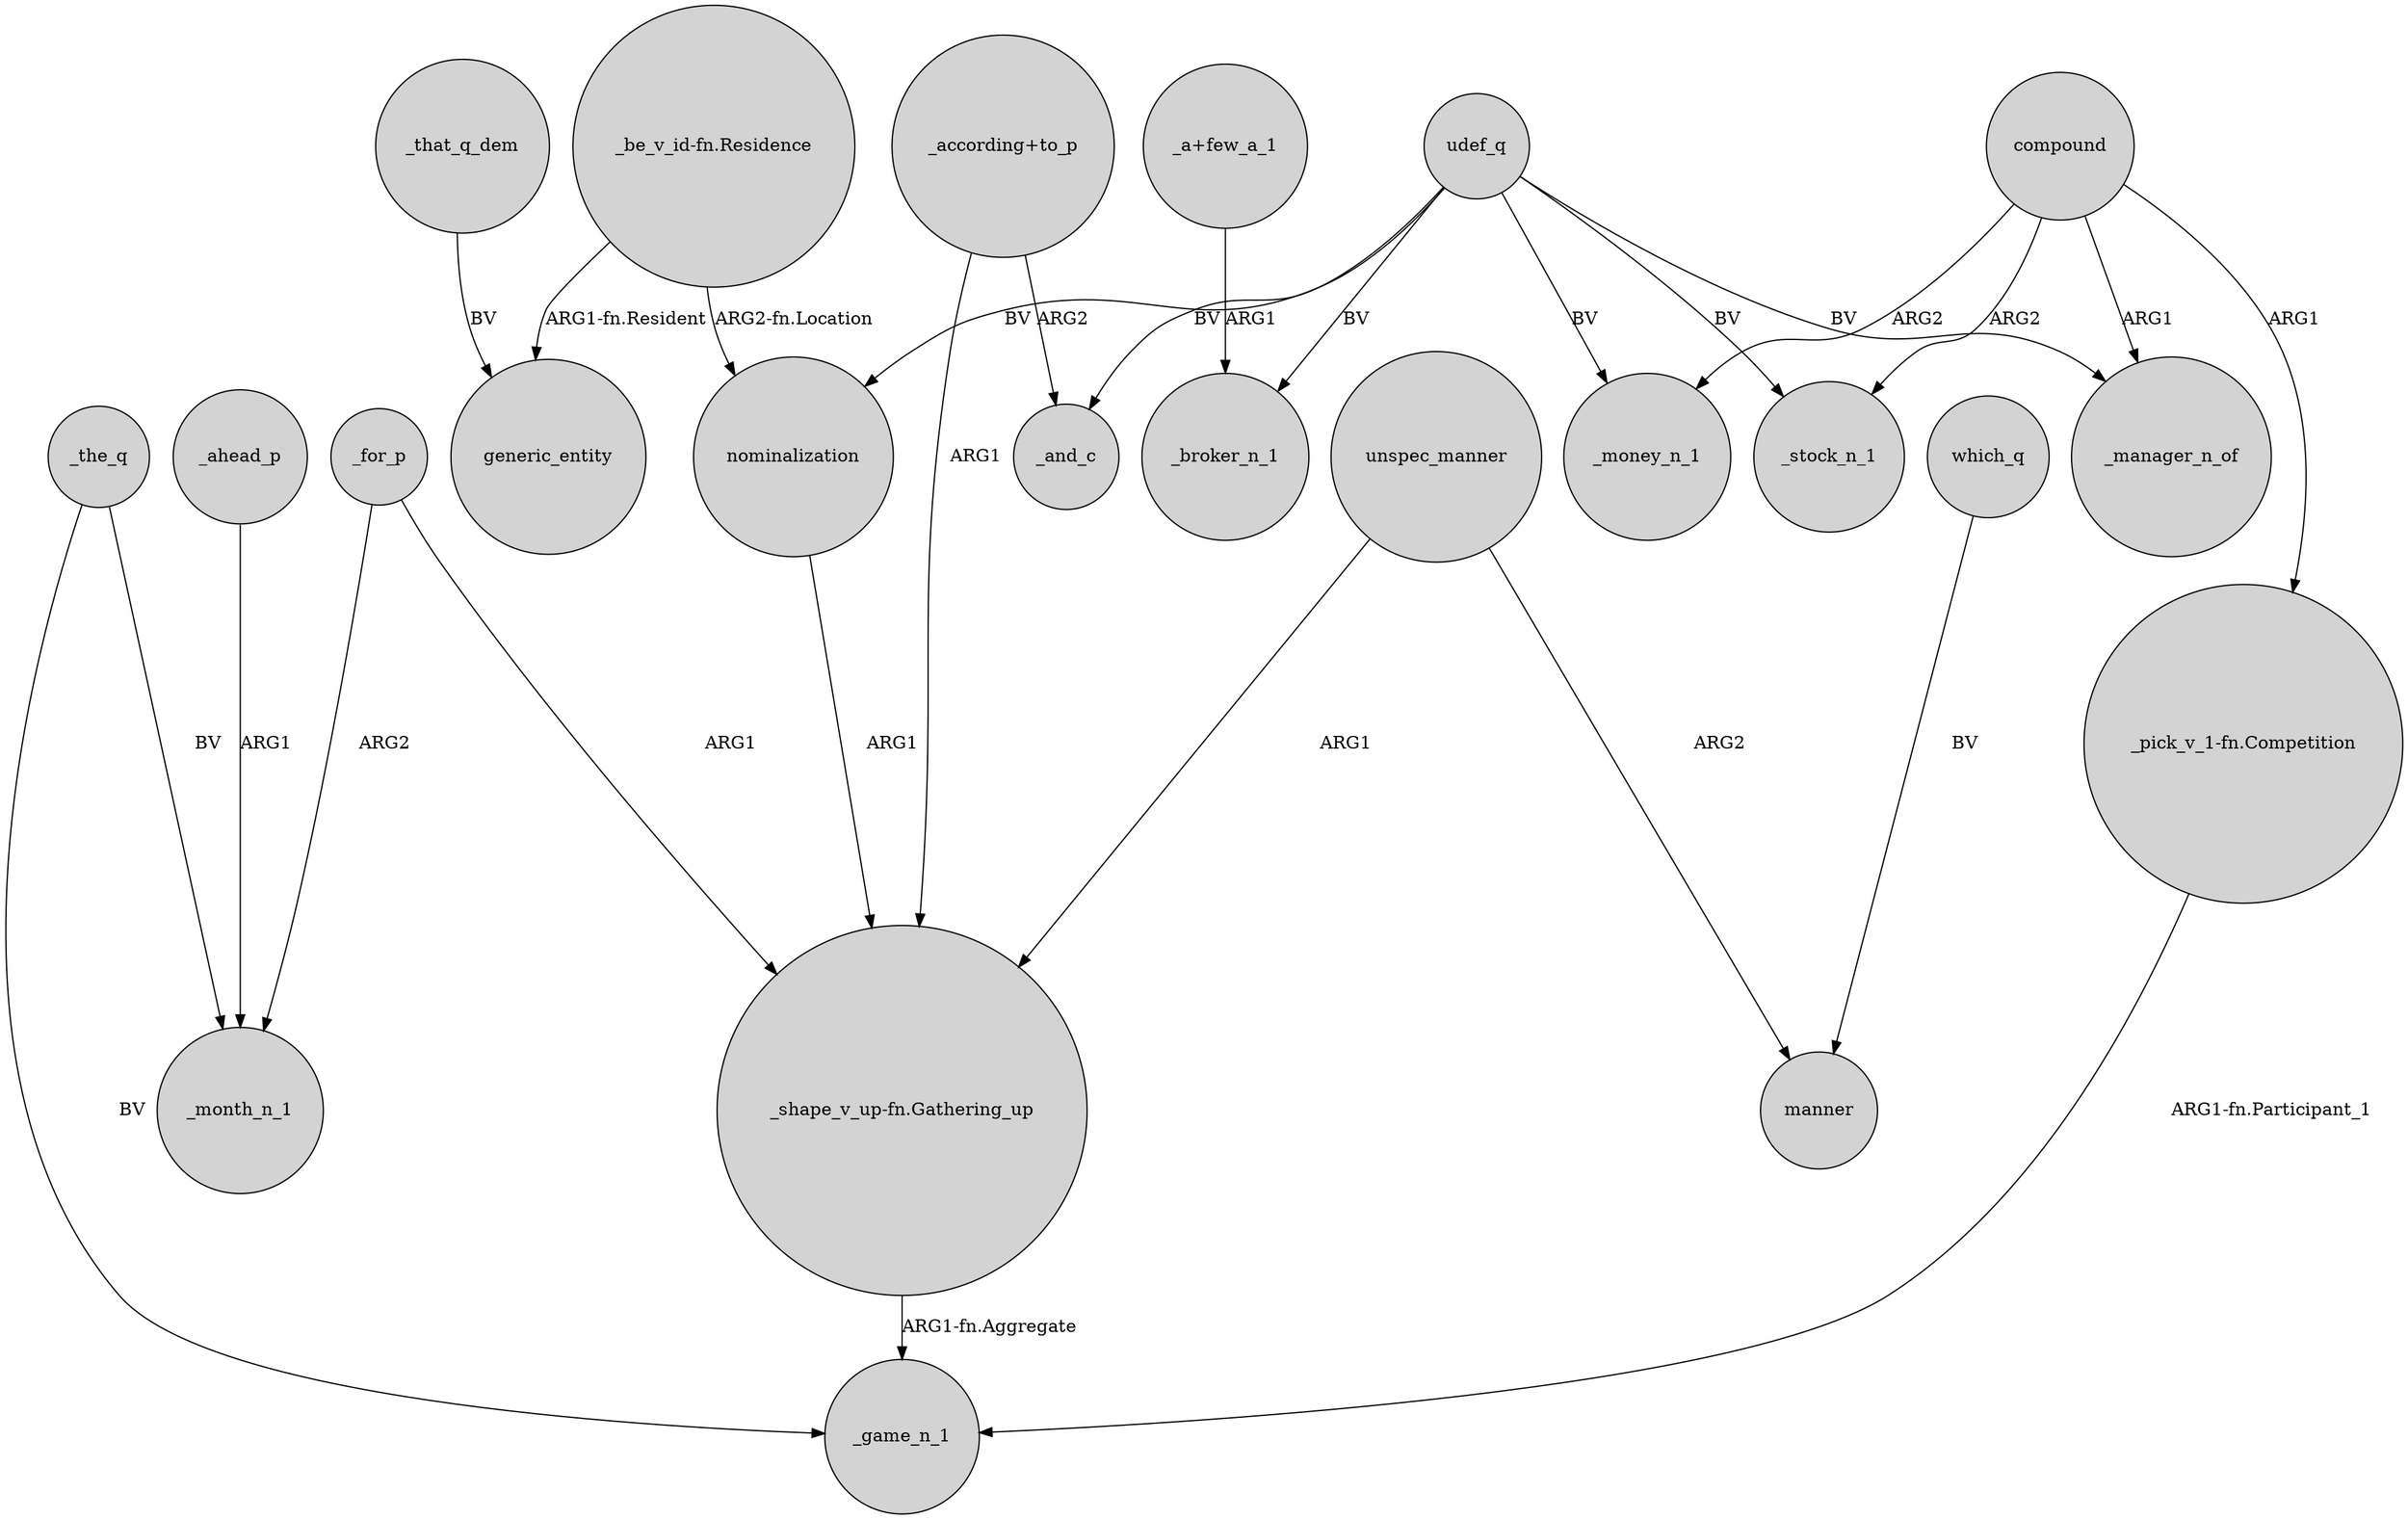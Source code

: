 digraph {
	node [shape=circle style=filled]
	_ahead_p -> _month_n_1 [label=ARG1]
	unspec_manner -> manner [label=ARG2]
	udef_q -> _broker_n_1 [label=BV]
	"_be_v_id-fn.Residence" -> nominalization [label="ARG2-fn.Location"]
	"_according+to_p" -> _and_c [label=ARG2]
	_the_q -> _month_n_1 [label=BV]
	udef_q -> _manager_n_of [label=BV]
	unspec_manner -> "_shape_v_up-fn.Gathering_up" [label=ARG1]
	udef_q -> nominalization [label=BV]
	udef_q -> _and_c [label=BV]
	"_pick_v_1-fn.Competition" -> _game_n_1 [label="ARG1-fn.Participant_1"]
	udef_q -> _stock_n_1 [label=BV]
	udef_q -> _money_n_1 [label=BV]
	compound -> _stock_n_1 [label=ARG2]
	"_a+few_a_1" -> _broker_n_1 [label=ARG1]
	compound -> _money_n_1 [label=ARG2]
	compound -> "_pick_v_1-fn.Competition" [label=ARG1]
	nominalization -> "_shape_v_up-fn.Gathering_up" [label=ARG1]
	"_shape_v_up-fn.Gathering_up" -> _game_n_1 [label="ARG1-fn.Aggregate"]
	"_according+to_p" -> "_shape_v_up-fn.Gathering_up" [label=ARG1]
	which_q -> manner [label=BV]
	_that_q_dem -> generic_entity [label=BV]
	_the_q -> _game_n_1 [label=BV]
	compound -> _manager_n_of [label=ARG1]
	"_be_v_id-fn.Residence" -> generic_entity [label="ARG1-fn.Resident"]
	_for_p -> _month_n_1 [label=ARG2]
	_for_p -> "_shape_v_up-fn.Gathering_up" [label=ARG1]
}
